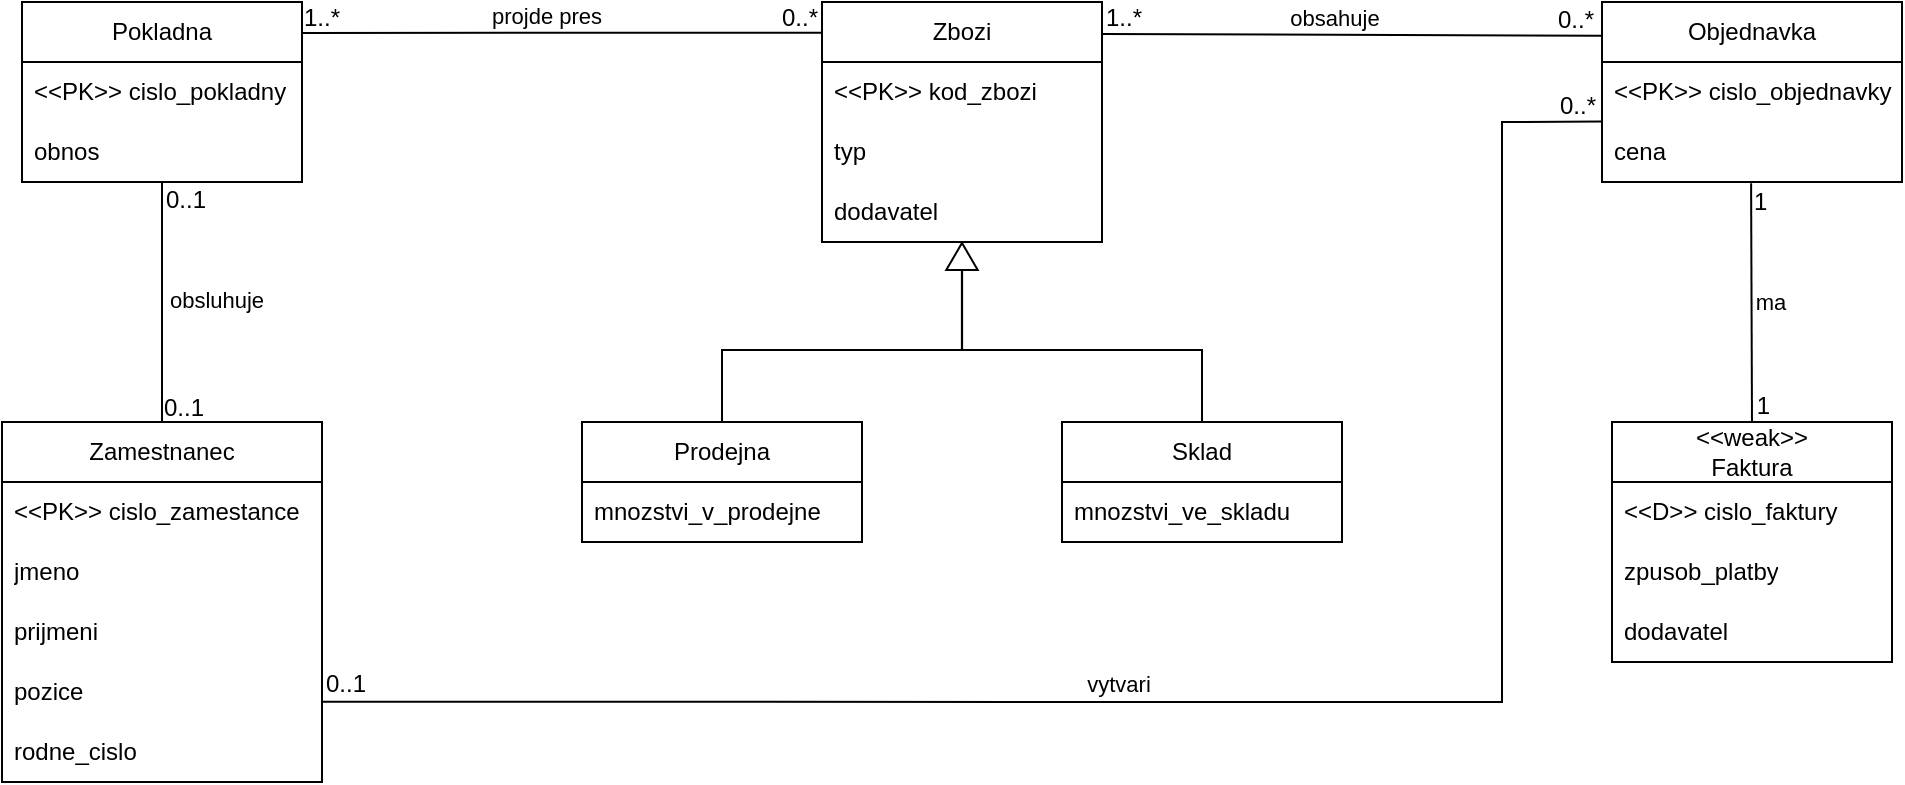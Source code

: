 <mxfile version="20.8.20" type="device"><diagram id="R2lEEEUBdFMjLlhIrx00" name="Page-1"><mxGraphModel dx="1077" dy="583" grid="1" gridSize="10" guides="1" tooltips="1" connect="1" arrows="1" fold="1" page="1" pageScale="1" pageWidth="850" pageHeight="1100" math="0" shadow="0" extFonts="Permanent Marker^https://fonts.googleapis.com/css?family=Permanent+Marker"><root><mxCell id="0"/><mxCell id="1" parent="0"/><mxCell id="qwSOBXz_OyumzylKTDAT-1" value="Zbozi" style="swimlane;fontStyle=0;childLayout=stackLayout;horizontal=1;startSize=30;horizontalStack=0;resizeParent=1;resizeParentMax=0;resizeLast=0;collapsible=1;marginBottom=0;whiteSpace=wrap;html=1;" vertex="1" parent="1"><mxGeometry x="510" y="330" width="140" height="120" as="geometry"/></mxCell><mxCell id="qwSOBXz_OyumzylKTDAT-2" value="&amp;lt;&amp;lt;PK&amp;gt;&amp;gt; kod_zbozi" style="text;strokeColor=none;fillColor=none;align=left;verticalAlign=middle;spacingLeft=4;spacingRight=4;overflow=hidden;points=[[0,0.5],[1,0.5]];portConstraint=eastwest;rotatable=0;whiteSpace=wrap;html=1;" vertex="1" parent="qwSOBXz_OyumzylKTDAT-1"><mxGeometry y="30" width="140" height="30" as="geometry"/></mxCell><mxCell id="qwSOBXz_OyumzylKTDAT-3" value="typ" style="text;strokeColor=none;fillColor=none;align=left;verticalAlign=middle;spacingLeft=4;spacingRight=4;overflow=hidden;points=[[0,0.5],[1,0.5]];portConstraint=eastwest;rotatable=0;whiteSpace=wrap;html=1;" vertex="1" parent="qwSOBXz_OyumzylKTDAT-1"><mxGeometry y="60" width="140" height="30" as="geometry"/></mxCell><mxCell id="qwSOBXz_OyumzylKTDAT-4" value="dodavatel" style="text;strokeColor=none;fillColor=none;align=left;verticalAlign=middle;spacingLeft=4;spacingRight=4;overflow=hidden;points=[[0,0.5],[1,0.5]];portConstraint=eastwest;rotatable=0;whiteSpace=wrap;html=1;" vertex="1" parent="qwSOBXz_OyumzylKTDAT-1"><mxGeometry y="90" width="140" height="30" as="geometry"/></mxCell><mxCell id="qwSOBXz_OyumzylKTDAT-5" value="" style="endArrow=none;html=1;rounded=0;exitX=0.5;exitY=0;exitDx=0;exitDy=0;" edge="1" parent="1"><mxGeometry width="50" height="50" relative="1" as="geometry"><mxPoint x="460" y="544" as="sourcePoint"/><mxPoint x="580" y="504" as="targetPoint"/><Array as="points"><mxPoint x="460" y="504"/></Array></mxGeometry></mxCell><mxCell id="qwSOBXz_OyumzylKTDAT-6" value="" style="endArrow=none;html=1;rounded=0;entryX=0.5;entryY=0;entryDx=0;entryDy=0;" edge="1" parent="1"><mxGeometry width="50" height="50" relative="1" as="geometry"><mxPoint x="580" y="504" as="sourcePoint"/><mxPoint x="700" y="544" as="targetPoint"/><Array as="points"><mxPoint x="700" y="504"/></Array></mxGeometry></mxCell><mxCell id="qwSOBXz_OyumzylKTDAT-7" value="" style="shape=flexArrow;endArrow=classic;html=1;rounded=0;entryX=0.5;entryY=1;entryDx=0;entryDy=0;endWidth=14.619;endSize=4.16;width=0.112;" edge="1" parent="1"><mxGeometry width="50" height="50" relative="1" as="geometry"><mxPoint x="580" y="504" as="sourcePoint"/><mxPoint x="580" y="450" as="targetPoint"/></mxGeometry></mxCell><mxCell id="qwSOBXz_OyumzylKTDAT-11" value="Prodejna" style="swimlane;fontStyle=0;childLayout=stackLayout;horizontal=1;startSize=30;horizontalStack=0;resizeParent=1;resizeParentMax=0;resizeLast=0;collapsible=1;marginBottom=0;whiteSpace=wrap;html=1;" vertex="1" parent="1"><mxGeometry x="390" y="540" width="140" height="60" as="geometry"/></mxCell><mxCell id="qwSOBXz_OyumzylKTDAT-12" value="mnozstvi_v_prodejne" style="text;strokeColor=none;fillColor=none;align=left;verticalAlign=middle;spacingLeft=4;spacingRight=4;overflow=hidden;points=[[0,0.5],[1,0.5]];portConstraint=eastwest;rotatable=0;whiteSpace=wrap;html=1;" vertex="1" parent="qwSOBXz_OyumzylKTDAT-11"><mxGeometry y="30" width="140" height="30" as="geometry"/></mxCell><mxCell id="qwSOBXz_OyumzylKTDAT-15" value="Sklad" style="swimlane;fontStyle=0;childLayout=stackLayout;horizontal=1;startSize=30;horizontalStack=0;resizeParent=1;resizeParentMax=0;resizeLast=0;collapsible=1;marginBottom=0;whiteSpace=wrap;html=1;" vertex="1" parent="1"><mxGeometry x="630" y="540" width="140" height="60" as="geometry"/></mxCell><mxCell id="qwSOBXz_OyumzylKTDAT-16" value="mnozstvi_ve_skladu" style="text;strokeColor=none;fillColor=none;align=left;verticalAlign=middle;spacingLeft=4;spacingRight=4;overflow=hidden;points=[[0,0.5],[1,0.5]];portConstraint=eastwest;rotatable=0;whiteSpace=wrap;html=1;" vertex="1" parent="qwSOBXz_OyumzylKTDAT-15"><mxGeometry y="30" width="140" height="30" as="geometry"/></mxCell><mxCell id="qwSOBXz_OyumzylKTDAT-19" value="Pokladna" style="swimlane;fontStyle=0;childLayout=stackLayout;horizontal=1;startSize=30;horizontalStack=0;resizeParent=1;resizeParentMax=0;resizeLast=0;collapsible=1;marginBottom=0;whiteSpace=wrap;html=1;" vertex="1" parent="1"><mxGeometry x="110" y="330" width="140" height="90" as="geometry"/></mxCell><mxCell id="qwSOBXz_OyumzylKTDAT-20" value="&amp;lt;&amp;lt;PK&amp;gt;&amp;gt; cislo_pokladny" style="text;strokeColor=none;fillColor=none;align=left;verticalAlign=middle;spacingLeft=4;spacingRight=4;overflow=hidden;points=[[0,0.5],[1,0.5]];portConstraint=eastwest;rotatable=0;whiteSpace=wrap;html=1;" vertex="1" parent="qwSOBXz_OyumzylKTDAT-19"><mxGeometry y="30" width="140" height="30" as="geometry"/></mxCell><mxCell id="qwSOBXz_OyumzylKTDAT-21" value="obnos" style="text;strokeColor=none;fillColor=none;align=left;verticalAlign=middle;spacingLeft=4;spacingRight=4;overflow=hidden;points=[[0,0.5],[1,0.5]];portConstraint=eastwest;rotatable=0;whiteSpace=wrap;html=1;" vertex="1" parent="qwSOBXz_OyumzylKTDAT-19"><mxGeometry y="60" width="140" height="30" as="geometry"/></mxCell><mxCell id="qwSOBXz_OyumzylKTDAT-23" value="Zamestnanec" style="swimlane;fontStyle=0;childLayout=stackLayout;horizontal=1;startSize=30;horizontalStack=0;resizeParent=1;resizeParentMax=0;resizeLast=0;collapsible=1;marginBottom=0;whiteSpace=wrap;html=1;" vertex="1" parent="1"><mxGeometry x="100" y="540" width="160" height="180" as="geometry"/></mxCell><mxCell id="qwSOBXz_OyumzylKTDAT-24" value="&amp;lt;&amp;lt;PK&amp;gt;&amp;gt; cislo_zamestance" style="text;strokeColor=none;fillColor=none;align=left;verticalAlign=middle;spacingLeft=4;spacingRight=4;overflow=hidden;points=[[0,0.5],[1,0.5]];portConstraint=eastwest;rotatable=0;whiteSpace=wrap;html=1;" vertex="1" parent="qwSOBXz_OyumzylKTDAT-23"><mxGeometry y="30" width="160" height="30" as="geometry"/></mxCell><mxCell id="qwSOBXz_OyumzylKTDAT-25" value="jmeno" style="text;strokeColor=none;fillColor=none;align=left;verticalAlign=middle;spacingLeft=4;spacingRight=4;overflow=hidden;points=[[0,0.5],[1,0.5]];portConstraint=eastwest;rotatable=0;whiteSpace=wrap;html=1;" vertex="1" parent="qwSOBXz_OyumzylKTDAT-23"><mxGeometry y="60" width="160" height="30" as="geometry"/></mxCell><mxCell id="qwSOBXz_OyumzylKTDAT-26" value="prijmeni" style="text;strokeColor=none;fillColor=none;align=left;verticalAlign=middle;spacingLeft=4;spacingRight=4;overflow=hidden;points=[[0,0.5],[1,0.5]];portConstraint=eastwest;rotatable=0;whiteSpace=wrap;html=1;" vertex="1" parent="qwSOBXz_OyumzylKTDAT-23"><mxGeometry y="90" width="160" height="30" as="geometry"/></mxCell><mxCell id="qwSOBXz_OyumzylKTDAT-27" value="pozice" style="text;strokeColor=none;fillColor=none;align=left;verticalAlign=middle;spacingLeft=4;spacingRight=4;overflow=hidden;points=[[0,0.5],[1,0.5]];portConstraint=eastwest;rotatable=0;whiteSpace=wrap;html=1;" vertex="1" parent="qwSOBXz_OyumzylKTDAT-23"><mxGeometry y="120" width="160" height="30" as="geometry"/></mxCell><mxCell id="qwSOBXz_OyumzylKTDAT-28" value="rodne_cislo" style="text;strokeColor=none;fillColor=none;align=left;verticalAlign=middle;spacingLeft=4;spacingRight=4;overflow=hidden;points=[[0,0.5],[1,0.5]];portConstraint=eastwest;rotatable=0;whiteSpace=wrap;html=1;" vertex="1" parent="qwSOBXz_OyumzylKTDAT-23"><mxGeometry y="150" width="160" height="30" as="geometry"/></mxCell><mxCell id="qwSOBXz_OyumzylKTDAT-29" value="Objednavka" style="swimlane;fontStyle=0;childLayout=stackLayout;horizontal=1;startSize=30;horizontalStack=0;resizeParent=1;resizeParentMax=0;resizeLast=0;collapsible=1;marginBottom=0;whiteSpace=wrap;html=1;" vertex="1" parent="1"><mxGeometry x="900" y="330" width="150" height="90" as="geometry"/></mxCell><mxCell id="qwSOBXz_OyumzylKTDAT-30" value="&amp;lt;&amp;lt;PK&amp;gt;&amp;gt; cislo_objednavky" style="text;strokeColor=none;fillColor=none;align=left;verticalAlign=middle;spacingLeft=4;spacingRight=4;overflow=hidden;points=[[0,0.5],[1,0.5]];portConstraint=eastwest;rotatable=0;whiteSpace=wrap;html=1;" vertex="1" parent="qwSOBXz_OyumzylKTDAT-29"><mxGeometry y="30" width="150" height="30" as="geometry"/></mxCell><mxCell id="qwSOBXz_OyumzylKTDAT-31" value="cena" style="text;strokeColor=none;fillColor=none;align=left;verticalAlign=middle;spacingLeft=4;spacingRight=4;overflow=hidden;points=[[0,0.5],[1,0.5]];portConstraint=eastwest;rotatable=0;whiteSpace=wrap;html=1;" vertex="1" parent="qwSOBXz_OyumzylKTDAT-29"><mxGeometry y="60" width="150" height="30" as="geometry"/></mxCell><mxCell id="qwSOBXz_OyumzylKTDAT-33" value="&lt;div&gt;&amp;lt;&amp;lt;weak&amp;gt;&amp;gt;&lt;/div&gt;&lt;div&gt;Faktura&lt;br&gt;&lt;/div&gt;" style="swimlane;fontStyle=0;childLayout=stackLayout;horizontal=1;startSize=30;horizontalStack=0;resizeParent=1;resizeParentMax=0;resizeLast=0;collapsible=1;marginBottom=0;whiteSpace=wrap;html=1;" vertex="1" parent="1"><mxGeometry x="905" y="540" width="140" height="120" as="geometry"/></mxCell><mxCell id="qwSOBXz_OyumzylKTDAT-34" value="&amp;lt;&amp;lt;D&amp;gt;&amp;gt; cislo_faktury" style="text;strokeColor=none;fillColor=none;align=left;verticalAlign=middle;spacingLeft=4;spacingRight=4;overflow=hidden;points=[[0,0.5],[1,0.5]];portConstraint=eastwest;rotatable=0;whiteSpace=wrap;html=1;" vertex="1" parent="qwSOBXz_OyumzylKTDAT-33"><mxGeometry y="30" width="140" height="30" as="geometry"/></mxCell><mxCell id="qwSOBXz_OyumzylKTDAT-35" value="zpusob_platby" style="text;strokeColor=none;fillColor=none;align=left;verticalAlign=middle;spacingLeft=4;spacingRight=4;overflow=hidden;points=[[0,0.5],[1,0.5]];portConstraint=eastwest;rotatable=0;whiteSpace=wrap;html=1;" vertex="1" parent="qwSOBXz_OyumzylKTDAT-33"><mxGeometry y="60" width="140" height="30" as="geometry"/></mxCell><mxCell id="qwSOBXz_OyumzylKTDAT-36" value="dodavatel" style="text;strokeColor=none;fillColor=none;align=left;verticalAlign=middle;spacingLeft=4;spacingRight=4;overflow=hidden;points=[[0,0.5],[1,0.5]];portConstraint=eastwest;rotatable=0;whiteSpace=wrap;html=1;" vertex="1" parent="qwSOBXz_OyumzylKTDAT-33"><mxGeometry y="90" width="140" height="30" as="geometry"/></mxCell><mxCell id="qwSOBXz_OyumzylKTDAT-39" value="" style="endArrow=none;html=1;rounded=0;exitX=0.497;exitY=1.022;exitDx=0;exitDy=0;exitPerimeter=0;entryX=0.5;entryY=0;entryDx=0;entryDy=0;" edge="1" parent="1" source="qwSOBXz_OyumzylKTDAT-31" target="qwSOBXz_OyumzylKTDAT-33"><mxGeometry relative="1" as="geometry"><mxPoint x="790" y="520" as="sourcePoint"/><mxPoint x="950" y="520" as="targetPoint"/></mxGeometry></mxCell><mxCell id="qwSOBXz_OyumzylKTDAT-40" value="1" style="resizable=0;html=1;align=left;verticalAlign=bottom;" connectable="0" vertex="1" parent="qwSOBXz_OyumzylKTDAT-39"><mxGeometry x="-1" relative="1" as="geometry"><mxPoint x="-1" y="18" as="offset"/></mxGeometry></mxCell><mxCell id="qwSOBXz_OyumzylKTDAT-41" value="1" style="resizable=0;html=1;align=right;verticalAlign=bottom;" connectable="0" vertex="1" parent="qwSOBXz_OyumzylKTDAT-39"><mxGeometry x="1" relative="1" as="geometry"><mxPoint x="9" as="offset"/></mxGeometry></mxCell><mxCell id="qwSOBXz_OyumzylKTDAT-46" value="ma" style="edgeLabel;html=1;align=center;verticalAlign=middle;resizable=0;points=[];" vertex="1" connectable="0" parent="qwSOBXz_OyumzylKTDAT-39"><mxGeometry x="0.142" y="1" relative="1" as="geometry"><mxPoint x="8" y="-9" as="offset"/></mxGeometry></mxCell><mxCell id="qwSOBXz_OyumzylKTDAT-42" value="" style="endArrow=none;html=1;rounded=0;entryX=-0.003;entryY=0.188;entryDx=0;entryDy=0;exitX=1;exitY=0.133;exitDx=0;exitDy=0;exitPerimeter=0;entryPerimeter=0;" edge="1" parent="1" source="qwSOBXz_OyumzylKTDAT-1" target="qwSOBXz_OyumzylKTDAT-29"><mxGeometry relative="1" as="geometry"><mxPoint x="770" y="470" as="sourcePoint"/><mxPoint x="860" y="500" as="targetPoint"/></mxGeometry></mxCell><mxCell id="qwSOBXz_OyumzylKTDAT-43" value="1..*" style="resizable=0;html=1;align=left;verticalAlign=bottom;" connectable="0" vertex="1" parent="qwSOBXz_OyumzylKTDAT-42"><mxGeometry x="-1" relative="1" as="geometry"><mxPoint y="1" as="offset"/></mxGeometry></mxCell><mxCell id="qwSOBXz_OyumzylKTDAT-44" value="0..*" style="resizable=0;html=1;align=right;verticalAlign=bottom;" connectable="0" vertex="1" parent="qwSOBXz_OyumzylKTDAT-42"><mxGeometry x="1" relative="1" as="geometry"><mxPoint x="-3" y="1" as="offset"/></mxGeometry></mxCell><mxCell id="qwSOBXz_OyumzylKTDAT-45" value="obsahuje" style="edgeLabel;html=1;align=center;verticalAlign=middle;resizable=0;points=[];" vertex="1" connectable="0" parent="qwSOBXz_OyumzylKTDAT-42"><mxGeometry x="-0.072" relative="1" as="geometry"><mxPoint y="-9" as="offset"/></mxGeometry></mxCell><mxCell id="qwSOBXz_OyumzylKTDAT-47" value="" style="endArrow=none;html=1;rounded=0;entryX=-0.001;entryY=0.128;entryDx=0;entryDy=0;entryPerimeter=0;exitX=1.002;exitY=0.172;exitDx=0;exitDy=0;exitPerimeter=0;" edge="1" parent="1" source="qwSOBXz_OyumzylKTDAT-19" target="qwSOBXz_OyumzylKTDAT-1"><mxGeometry relative="1" as="geometry"><mxPoint x="290" y="350" as="sourcePoint"/><mxPoint x="470" y="370" as="targetPoint"/></mxGeometry></mxCell><mxCell id="qwSOBXz_OyumzylKTDAT-48" value="1..*" style="resizable=0;html=1;align=left;verticalAlign=bottom;" connectable="0" vertex="1" parent="qwSOBXz_OyumzylKTDAT-47"><mxGeometry x="-1" relative="1" as="geometry"><mxPoint x="-1" y="1" as="offset"/></mxGeometry></mxCell><mxCell id="qwSOBXz_OyumzylKTDAT-49" value="0..*" style="resizable=0;html=1;align=right;verticalAlign=bottom;" connectable="0" vertex="1" parent="qwSOBXz_OyumzylKTDAT-47"><mxGeometry x="1" relative="1" as="geometry"><mxPoint x="-1" y="1" as="offset"/></mxGeometry></mxCell><mxCell id="qwSOBXz_OyumzylKTDAT-50" value="projde pres" style="edgeLabel;html=1;align=center;verticalAlign=middle;resizable=0;points=[];" vertex="1" connectable="0" parent="qwSOBXz_OyumzylKTDAT-47"><mxGeometry x="-0.068" y="-1" relative="1" as="geometry"><mxPoint y="-10" as="offset"/></mxGeometry></mxCell><mxCell id="qwSOBXz_OyumzylKTDAT-51" value="" style="endArrow=none;html=1;rounded=0;entryX=0.5;entryY=0;entryDx=0;entryDy=0;exitX=0.5;exitY=1;exitDx=0;exitDy=0;exitPerimeter=0;" edge="1" parent="1" source="qwSOBXz_OyumzylKTDAT-21" target="qwSOBXz_OyumzylKTDAT-23"><mxGeometry relative="1" as="geometry"><mxPoint x="230" y="430" as="sourcePoint"/><mxPoint x="180" y="520" as="targetPoint"/></mxGeometry></mxCell><mxCell id="qwSOBXz_OyumzylKTDAT-52" value="0..1" style="resizable=0;html=1;align=left;verticalAlign=bottom;" connectable="0" vertex="1" parent="qwSOBXz_OyumzylKTDAT-51"><mxGeometry x="-1" relative="1" as="geometry"><mxPoint y="17" as="offset"/></mxGeometry></mxCell><mxCell id="qwSOBXz_OyumzylKTDAT-53" value="0..1" style="resizable=0;html=1;align=right;verticalAlign=bottom;" connectable="0" vertex="1" parent="qwSOBXz_OyumzylKTDAT-51"><mxGeometry x="1" relative="1" as="geometry"><mxPoint x="21" y="1" as="offset"/></mxGeometry></mxCell><mxCell id="qwSOBXz_OyumzylKTDAT-54" value="obsluhuje" style="edgeLabel;html=1;align=center;verticalAlign=middle;resizable=0;points=[];" vertex="1" connectable="0" parent="qwSOBXz_OyumzylKTDAT-51"><mxGeometry x="0.207" y="-2" relative="1" as="geometry"><mxPoint x="29" y="-14" as="offset"/></mxGeometry></mxCell><mxCell id="qwSOBXz_OyumzylKTDAT-55" value="" style="endArrow=none;html=1;rounded=0;exitX=1.002;exitY=0.662;exitDx=0;exitDy=0;exitPerimeter=0;entryX=0;entryY=-0.007;entryDx=0;entryDy=0;entryPerimeter=0;" edge="1" parent="1" source="qwSOBXz_OyumzylKTDAT-27" target="qwSOBXz_OyumzylKTDAT-31"><mxGeometry relative="1" as="geometry"><mxPoint x="500" y="680" as="sourcePoint"/><mxPoint x="880" y="400" as="targetPoint"/><Array as="points"><mxPoint x="850" y="680"/><mxPoint x="850" y="390"/></Array></mxGeometry></mxCell><mxCell id="qwSOBXz_OyumzylKTDAT-56" value="0..1" style="resizable=0;html=1;align=left;verticalAlign=bottom;" connectable="0" vertex="1" parent="qwSOBXz_OyumzylKTDAT-55"><mxGeometry x="-1" relative="1" as="geometry"/></mxCell><mxCell id="qwSOBXz_OyumzylKTDAT-57" value="0..*" style="resizable=0;html=1;align=right;verticalAlign=bottom;" connectable="0" vertex="1" parent="qwSOBXz_OyumzylKTDAT-55"><mxGeometry x="1" relative="1" as="geometry"><mxPoint x="-2" y="1" as="offset"/></mxGeometry></mxCell><mxCell id="qwSOBXz_OyumzylKTDAT-58" value="vytvari" style="edgeLabel;html=1;align=center;verticalAlign=middle;resizable=0;points=[];" vertex="1" connectable="0" parent="qwSOBXz_OyumzylKTDAT-55"><mxGeometry x="-0.133" y="3" relative="1" as="geometry"><mxPoint x="-6" y="-6" as="offset"/></mxGeometry></mxCell></root></mxGraphModel></diagram></mxfile>